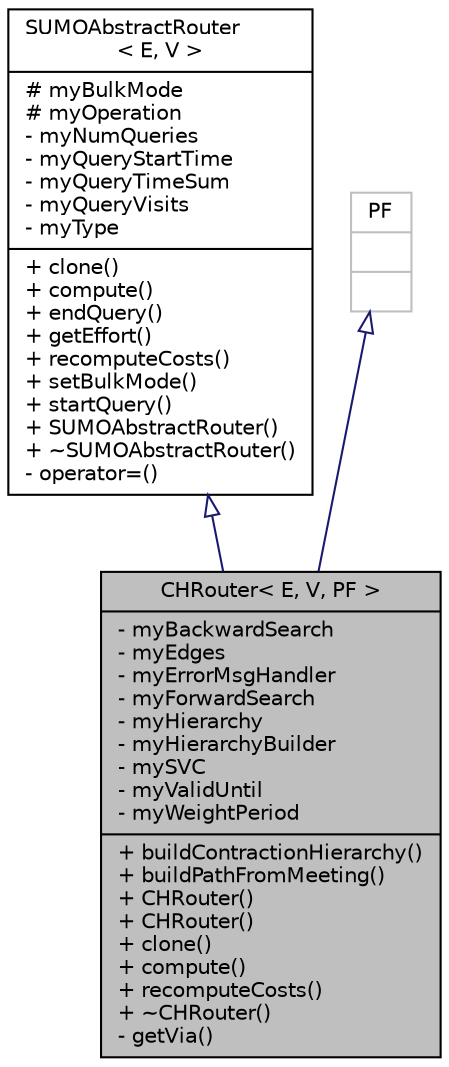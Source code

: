 digraph "CHRouter&lt; E, V, PF &gt;"
{
  edge [fontname="Helvetica",fontsize="10",labelfontname="Helvetica",labelfontsize="10"];
  node [fontname="Helvetica",fontsize="10",shape=record];
  Node0 [label="{CHRouter\< E, V, PF \>\n|- myBackwardSearch\l- myEdges\l- myErrorMsgHandler\l- myForwardSearch\l- myHierarchy\l- myHierarchyBuilder\l- mySVC\l- myValidUntil\l- myWeightPeriod\l|+ buildContractionHierarchy()\l+ buildPathFromMeeting()\l+ CHRouter()\l+ CHRouter()\l+ clone()\l+ compute()\l+ recomputeCosts()\l+ ~CHRouter()\l- getVia()\l}",height=0.2,width=0.4,color="black", fillcolor="grey75", style="filled", fontcolor="black"];
  Node1 -> Node0 [dir="back",color="midnightblue",fontsize="10",style="solid",arrowtail="onormal",fontname="Helvetica"];
  Node1 [label="{SUMOAbstractRouter\l\< E, V \>\n|# myBulkMode\l# myOperation\l- myNumQueries\l- myQueryStartTime\l- myQueryTimeSum\l- myQueryVisits\l- myType\l|+ clone()\l+ compute()\l+ endQuery()\l+ getEffort()\l+ recomputeCosts()\l+ setBulkMode()\l+ startQuery()\l+ SUMOAbstractRouter()\l+ ~SUMOAbstractRouter()\l- operator=()\l}",height=0.2,width=0.4,color="black", fillcolor="white", style="filled",URL="$d2/d23/class_s_u_m_o_abstract_router.html"];
  Node2 -> Node0 [dir="back",color="midnightblue",fontsize="10",style="solid",arrowtail="onormal",fontname="Helvetica"];
  Node2 [label="{PF\n||}",height=0.2,width=0.4,color="grey75", fillcolor="white", style="filled"];
}
